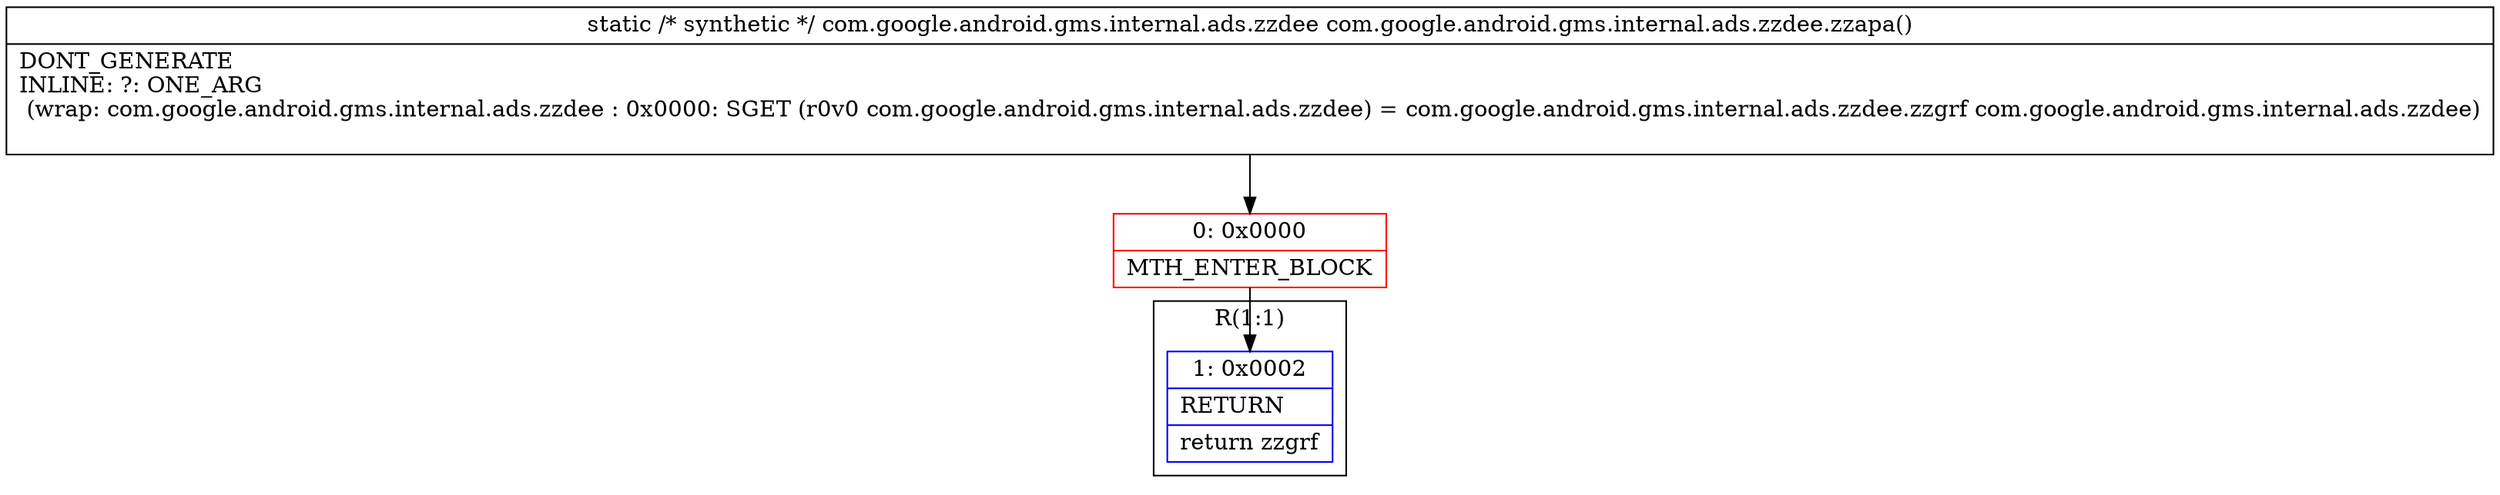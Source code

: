 digraph "CFG forcom.google.android.gms.internal.ads.zzdee.zzapa()Lcom\/google\/android\/gms\/internal\/ads\/zzdee;" {
subgraph cluster_Region_23735893 {
label = "R(1:1)";
node [shape=record,color=blue];
Node_1 [shape=record,label="{1\:\ 0x0002|RETURN\l|return zzgrf\l}"];
}
Node_0 [shape=record,color=red,label="{0\:\ 0x0000|MTH_ENTER_BLOCK\l}"];
MethodNode[shape=record,label="{static \/* synthetic *\/ com.google.android.gms.internal.ads.zzdee com.google.android.gms.internal.ads.zzdee.zzapa()  | DONT_GENERATE\lINLINE: ?: ONE_ARG  \l  (wrap: com.google.android.gms.internal.ads.zzdee : 0x0000: SGET  (r0v0 com.google.android.gms.internal.ads.zzdee) =  com.google.android.gms.internal.ads.zzdee.zzgrf com.google.android.gms.internal.ads.zzdee)\l\l}"];
MethodNode -> Node_0;
Node_0 -> Node_1;
}

